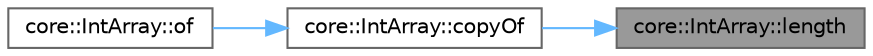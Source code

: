 digraph "core::IntArray::length"
{
 // INTERACTIVE_SVG=YES
 // LATEX_PDF_SIZE
  bgcolor="transparent";
  edge [fontname=Helvetica,fontsize=10,labelfontname=Helvetica,labelfontsize=10];
  node [fontname=Helvetica,fontsize=10,shape=box,height=0.2,width=0.4];
  rankdir="RL";
  Node1 [id="Node000001",label="core::IntArray::length",height=0.2,width=0.4,color="gray40", fillcolor="grey60", style="filled", fontcolor="black",tooltip="Return the number of values on this array."];
  Node1 -> Node2 [id="edge1_Node000001_Node000002",dir="back",color="steelblue1",style="solid",tooltip=" "];
  Node2 [id="Node000002",label="core::IntArray::copyOf",height=0.2,width=0.4,color="grey40", fillcolor="white", style="filled",URL="$d5/d5b/a00135.html#ab9372882b28a084d8f7ee7d2c51fbe77",tooltip="Obtain newly created IntArray instance with primitive int array, such as int8_t[],..."];
  Node2 -> Node3 [id="edge2_Node000002_Node000003",dir="back",color="steelblue1",style="solid",tooltip=" "];
  Node3 [id="Node000003",label="core::IntArray::of",height=0.2,width=0.4,color="grey40", fillcolor="white", style="filled",URL="$d5/d5b/a00135.html#a0dc2eeaaf550da3907922c0ba7be1c48",tooltip="Obtain newly created IntArray instance with given integers values or code points."];
}
